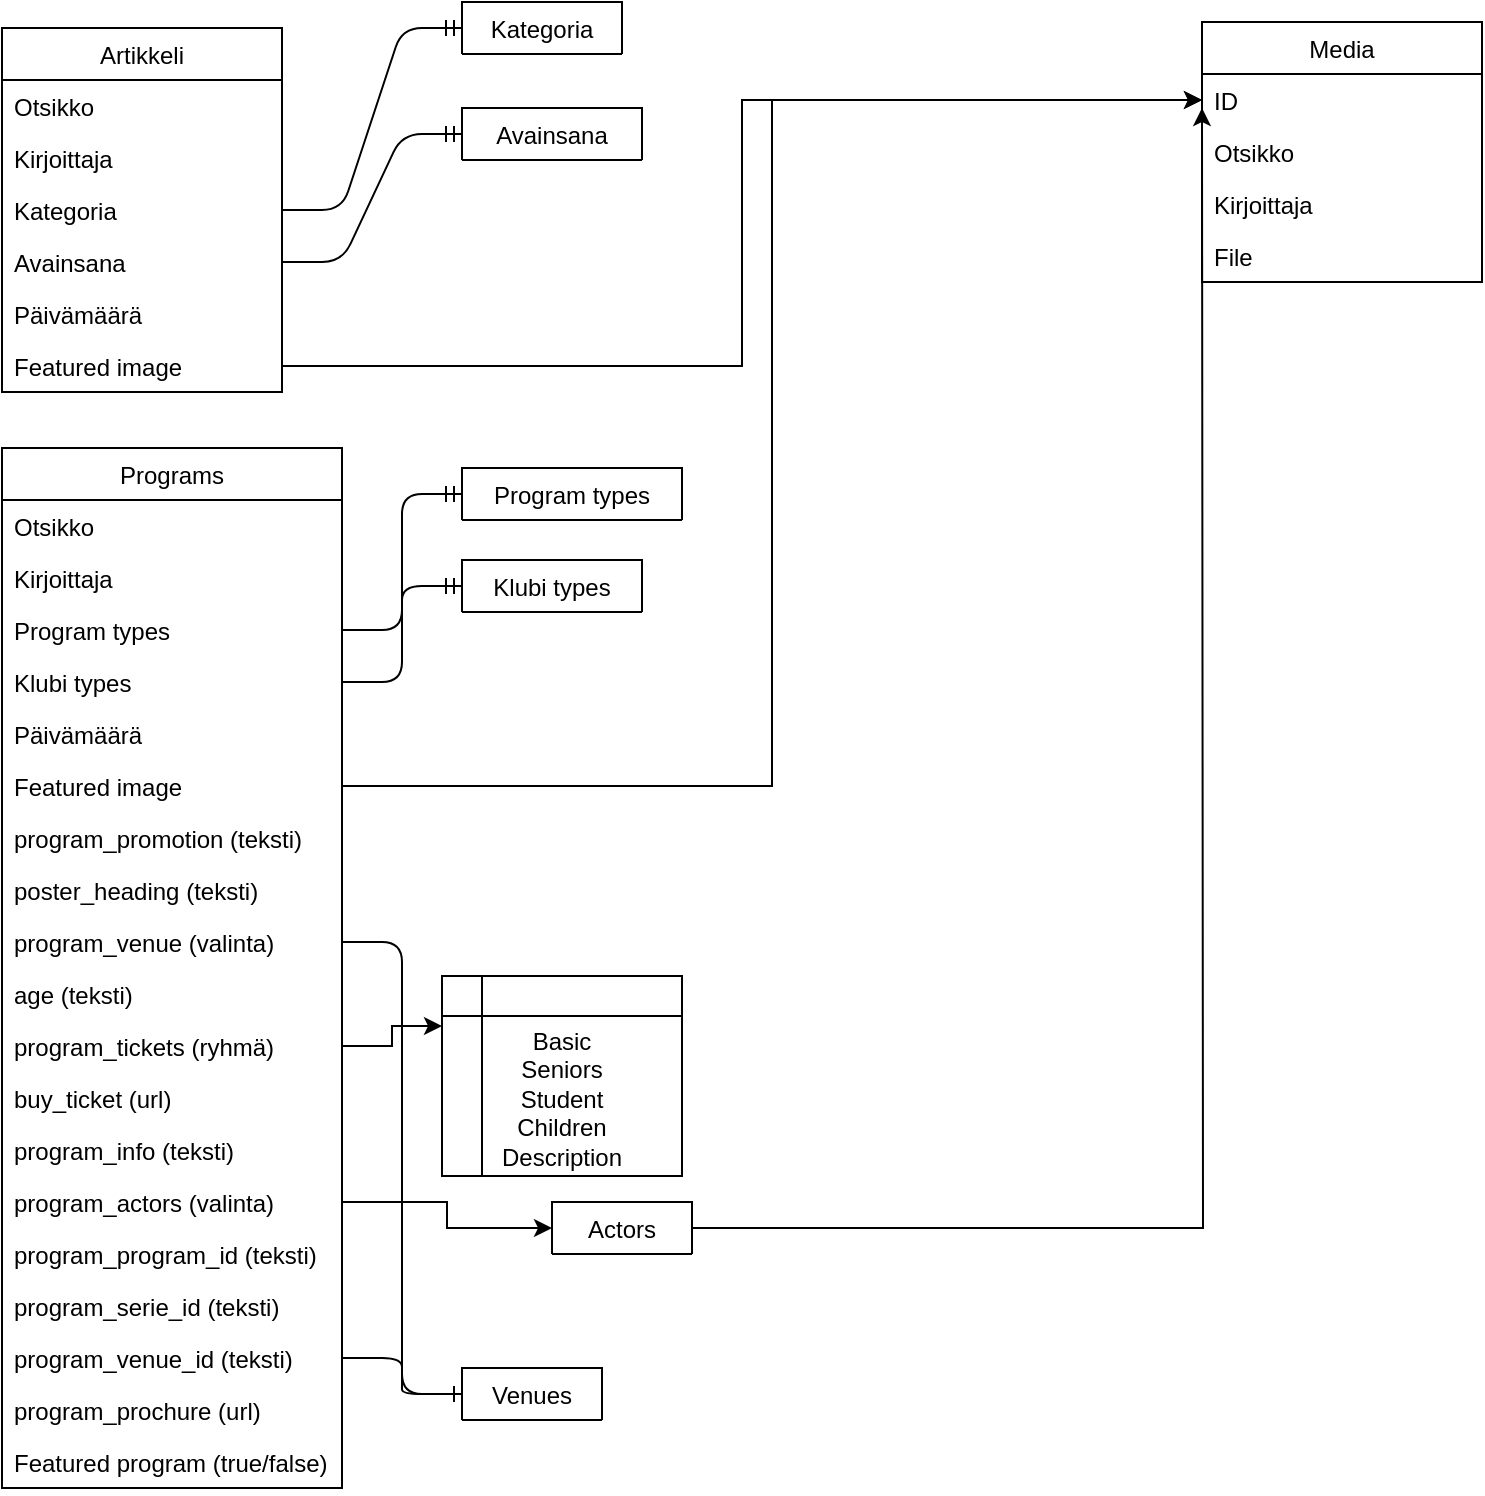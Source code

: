<mxfile pages="1" version="11.2.5" type="github"><diagram id="JylSYpDE7stfheYF5nhb" name="Page-1"><mxGraphModel dx="1298" dy="731" grid="1" gridSize="10" guides="1" tooltips="1" connect="1" arrows="1" fold="1" page="1" pageScale="1" pageWidth="850" pageHeight="1100" math="0" shadow="0"><root><mxCell id="0"/><mxCell id="1" parent="0"/><mxCell id="cHiNyYAELaaAw-eLna-m-2" value="Artikkeli" style="swimlane;fontStyle=0;childLayout=stackLayout;horizontal=1;startSize=26;fillColor=none;horizontalStack=0;resizeParent=1;resizeParentMax=0;resizeLast=0;collapsible=1;marginBottom=0;" vertex="1" parent="1"><mxGeometry x="40" y="40" width="140" height="182" as="geometry"><mxRectangle x="40" y="40" width="70" height="26" as="alternateBounds"/></mxGeometry></mxCell><mxCell id="cHiNyYAELaaAw-eLna-m-3" value="Otsikko" style="text;strokeColor=none;fillColor=none;align=left;verticalAlign=top;spacingLeft=4;spacingRight=4;overflow=hidden;rotatable=0;points=[[0,0.5],[1,0.5]];portConstraint=eastwest;" vertex="1" parent="cHiNyYAELaaAw-eLna-m-2"><mxGeometry y="26" width="140" height="26" as="geometry"/></mxCell><mxCell id="cHiNyYAELaaAw-eLna-m-4" value="Kirjoittaja" style="text;strokeColor=none;fillColor=none;align=left;verticalAlign=top;spacingLeft=4;spacingRight=4;overflow=hidden;rotatable=0;points=[[0,0.5],[1,0.5]];portConstraint=eastwest;" vertex="1" parent="cHiNyYAELaaAw-eLna-m-2"><mxGeometry y="52" width="140" height="26" as="geometry"/></mxCell><mxCell id="cHiNyYAELaaAw-eLna-m-5" value="Kategoria" style="text;strokeColor=none;fillColor=none;align=left;verticalAlign=top;spacingLeft=4;spacingRight=4;overflow=hidden;rotatable=0;points=[[0,0.5],[1,0.5]];portConstraint=eastwest;" vertex="1" parent="cHiNyYAELaaAw-eLna-m-2"><mxGeometry y="78" width="140" height="26" as="geometry"/></mxCell><mxCell id="cHiNyYAELaaAw-eLna-m-13" value="Avainsana" style="text;strokeColor=none;fillColor=none;align=left;verticalAlign=top;spacingLeft=4;spacingRight=4;overflow=hidden;rotatable=0;points=[[0,0.5],[1,0.5]];portConstraint=eastwest;" vertex="1" parent="cHiNyYAELaaAw-eLna-m-2"><mxGeometry y="104" width="140" height="26" as="geometry"/></mxCell><mxCell id="cHiNyYAELaaAw-eLna-m-11" value="Päivämäärä" style="text;strokeColor=none;fillColor=none;align=left;verticalAlign=top;spacingLeft=4;spacingRight=4;overflow=hidden;rotatable=0;points=[[0,0.5],[1,0.5]];portConstraint=eastwest;" vertex="1" parent="cHiNyYAELaaAw-eLna-m-2"><mxGeometry y="130" width="140" height="26" as="geometry"/></mxCell><mxCell id="cHiNyYAELaaAw-eLna-m-12" value="Featured image" style="text;strokeColor=none;fillColor=none;align=left;verticalAlign=top;spacingLeft=4;spacingRight=4;overflow=hidden;rotatable=0;points=[[0,0.5],[1,0.5]];portConstraint=eastwest;" vertex="1" parent="cHiNyYAELaaAw-eLna-m-2"><mxGeometry y="156" width="140" height="26" as="geometry"/></mxCell><mxCell id="cHiNyYAELaaAw-eLna-m-6" value="Kategoria" style="swimlane;fontStyle=0;childLayout=stackLayout;horizontal=1;startSize=26;fillColor=none;horizontalStack=0;resizeParent=1;resizeParentMax=0;resizeLast=0;collapsible=1;marginBottom=0;" vertex="1" collapsed="1" parent="1"><mxGeometry x="270" y="27" width="80" height="26" as="geometry"><mxRectangle x="270" y="27" width="140" height="104" as="alternateBounds"/></mxGeometry></mxCell><mxCell id="cHiNyYAELaaAw-eLna-m-7" value="ID" style="text;strokeColor=none;fillColor=none;align=left;verticalAlign=top;spacingLeft=4;spacingRight=4;overflow=hidden;rotatable=0;points=[[0,0.5],[1,0.5]];portConstraint=eastwest;" vertex="1" parent="cHiNyYAELaaAw-eLna-m-6"><mxGeometry y="26" width="80" height="26" as="geometry"/></mxCell><mxCell id="cHiNyYAELaaAw-eLna-m-8" value="Nimi" style="text;strokeColor=none;fillColor=none;align=left;verticalAlign=top;spacingLeft=4;spacingRight=4;overflow=hidden;rotatable=0;points=[[0,0.5],[1,0.5]];portConstraint=eastwest;" vertex="1" parent="cHiNyYAELaaAw-eLna-m-6"><mxGeometry y="52" width="80" height="26" as="geometry"/></mxCell><mxCell id="cHiNyYAELaaAw-eLna-m-9" value="Kuvaus" style="text;strokeColor=none;fillColor=none;align=left;verticalAlign=top;spacingLeft=4;spacingRight=4;overflow=hidden;rotatable=0;points=[[0,0.5],[1,0.5]];portConstraint=eastwest;" vertex="1" parent="cHiNyYAELaaAw-eLna-m-6"><mxGeometry y="78" width="80" height="26" as="geometry"/></mxCell><mxCell id="cHiNyYAELaaAw-eLna-m-14" value="Avainsana" style="swimlane;fontStyle=0;childLayout=stackLayout;horizontal=1;startSize=26;fillColor=none;horizontalStack=0;resizeParent=1;resizeParentMax=0;resizeLast=0;collapsible=1;marginBottom=0;" vertex="1" collapsed="1" parent="1"><mxGeometry x="270" y="80" width="90" height="26" as="geometry"><mxRectangle x="270" y="144" width="140" height="104" as="alternateBounds"/></mxGeometry></mxCell><mxCell id="cHiNyYAELaaAw-eLna-m-15" value="ID" style="text;strokeColor=none;fillColor=none;align=left;verticalAlign=top;spacingLeft=4;spacingRight=4;overflow=hidden;rotatable=0;points=[[0,0.5],[1,0.5]];portConstraint=eastwest;" vertex="1" parent="cHiNyYAELaaAw-eLna-m-14"><mxGeometry y="26" width="90" height="26" as="geometry"/></mxCell><mxCell id="cHiNyYAELaaAw-eLna-m-16" value="Nimi" style="text;strokeColor=none;fillColor=none;align=left;verticalAlign=top;spacingLeft=4;spacingRight=4;overflow=hidden;rotatable=0;points=[[0,0.5],[1,0.5]];portConstraint=eastwest;" vertex="1" parent="cHiNyYAELaaAw-eLna-m-14"><mxGeometry y="52" width="90" height="26" as="geometry"/></mxCell><mxCell id="cHiNyYAELaaAw-eLna-m-17" value="Kuvaus" style="text;strokeColor=none;fillColor=none;align=left;verticalAlign=top;spacingLeft=4;spacingRight=4;overflow=hidden;rotatable=0;points=[[0,0.5],[1,0.5]];portConstraint=eastwest;" vertex="1" parent="cHiNyYAELaaAw-eLna-m-14"><mxGeometry y="78" width="90" height="26" as="geometry"/></mxCell><mxCell id="cHiNyYAELaaAw-eLna-m-20" value="Programs" style="swimlane;fontStyle=0;childLayout=stackLayout;horizontal=1;startSize=26;fillColor=none;horizontalStack=0;resizeParent=1;resizeParentMax=0;resizeLast=0;collapsible=1;marginBottom=0;" vertex="1" parent="1"><mxGeometry x="40" y="250" width="170" height="520" as="geometry"><mxRectangle x="40" y="40" width="70" height="26" as="alternateBounds"/></mxGeometry></mxCell><mxCell id="cHiNyYAELaaAw-eLna-m-21" value="Otsikko" style="text;strokeColor=none;fillColor=none;align=left;verticalAlign=top;spacingLeft=4;spacingRight=4;overflow=hidden;rotatable=0;points=[[0,0.5],[1,0.5]];portConstraint=eastwest;" vertex="1" parent="cHiNyYAELaaAw-eLna-m-20"><mxGeometry y="26" width="170" height="26" as="geometry"/></mxCell><mxCell id="cHiNyYAELaaAw-eLna-m-22" value="Kirjoittaja" style="text;strokeColor=none;fillColor=none;align=left;verticalAlign=top;spacingLeft=4;spacingRight=4;overflow=hidden;rotatable=0;points=[[0,0.5],[1,0.5]];portConstraint=eastwest;" vertex="1" parent="cHiNyYAELaaAw-eLna-m-20"><mxGeometry y="52" width="170" height="26" as="geometry"/></mxCell><mxCell id="cHiNyYAELaaAw-eLna-m-23" value="Program types" style="text;strokeColor=none;fillColor=none;align=left;verticalAlign=top;spacingLeft=4;spacingRight=4;overflow=hidden;rotatable=0;points=[[0,0.5],[1,0.5]];portConstraint=eastwest;" vertex="1" parent="cHiNyYAELaaAw-eLna-m-20"><mxGeometry y="78" width="170" height="26" as="geometry"/></mxCell><mxCell id="cHiNyYAELaaAw-eLna-m-56" value="Klubi types" style="text;strokeColor=none;fillColor=none;align=left;verticalAlign=top;spacingLeft=4;spacingRight=4;overflow=hidden;rotatable=0;points=[[0,0.5],[1,0.5]];portConstraint=eastwest;" vertex="1" parent="cHiNyYAELaaAw-eLna-m-20"><mxGeometry y="104" width="170" height="26" as="geometry"/></mxCell><mxCell id="cHiNyYAELaaAw-eLna-m-25" value="Päivämäärä" style="text;strokeColor=none;fillColor=none;align=left;verticalAlign=top;spacingLeft=4;spacingRight=4;overflow=hidden;rotatable=0;points=[[0,0.5],[1,0.5]];portConstraint=eastwest;" vertex="1" parent="cHiNyYAELaaAw-eLna-m-20"><mxGeometry y="130" width="170" height="26" as="geometry"/></mxCell><mxCell id="cHiNyYAELaaAw-eLna-m-26" value="Featured image" style="text;strokeColor=none;fillColor=none;align=left;verticalAlign=top;spacingLeft=4;spacingRight=4;overflow=hidden;rotatable=0;points=[[0,0.5],[1,0.5]];portConstraint=eastwest;" vertex="1" parent="cHiNyYAELaaAw-eLna-m-20"><mxGeometry y="156" width="170" height="26" as="geometry"/></mxCell><mxCell id="cHiNyYAELaaAw-eLna-m-35" value="program_promotion (teksti)" style="text;strokeColor=none;fillColor=none;align=left;verticalAlign=top;spacingLeft=4;spacingRight=4;overflow=hidden;rotatable=0;points=[[0,0.5],[1,0.5]];portConstraint=eastwest;" vertex="1" parent="cHiNyYAELaaAw-eLna-m-20"><mxGeometry y="182" width="170" height="26" as="geometry"/></mxCell><mxCell id="cHiNyYAELaaAw-eLna-m-36" value="poster_heading (teksti)" style="text;strokeColor=none;fillColor=none;align=left;verticalAlign=top;spacingLeft=4;spacingRight=4;overflow=hidden;rotatable=0;points=[[0,0.5],[1,0.5]];portConstraint=eastwest;" vertex="1" parent="cHiNyYAELaaAw-eLna-m-20"><mxGeometry y="208" width="170" height="26" as="geometry"/></mxCell><mxCell id="cHiNyYAELaaAw-eLna-m-37" value="program_venue (valinta)" style="text;strokeColor=none;fillColor=none;align=left;verticalAlign=top;spacingLeft=4;spacingRight=4;overflow=hidden;rotatable=0;points=[[0,0.5],[1,0.5]];portConstraint=eastwest;" vertex="1" parent="cHiNyYAELaaAw-eLna-m-20"><mxGeometry y="234" width="170" height="26" as="geometry"/></mxCell><mxCell id="cHiNyYAELaaAw-eLna-m-38" value="age (teksti)" style="text;strokeColor=none;fillColor=none;align=left;verticalAlign=top;spacingLeft=4;spacingRight=4;overflow=hidden;rotatable=0;points=[[0,0.5],[1,0.5]];portConstraint=eastwest;" vertex="1" parent="cHiNyYAELaaAw-eLna-m-20"><mxGeometry y="260" width="170" height="26" as="geometry"/></mxCell><mxCell id="cHiNyYAELaaAw-eLna-m-39" value="program_tickets (ryhmä)" style="text;strokeColor=none;fillColor=none;align=left;verticalAlign=top;spacingLeft=4;spacingRight=4;overflow=hidden;rotatable=0;points=[[0,0.5],[1,0.5]];portConstraint=eastwest;" vertex="1" parent="cHiNyYAELaaAw-eLna-m-20"><mxGeometry y="286" width="170" height="26" as="geometry"/></mxCell><mxCell id="cHiNyYAELaaAw-eLna-m-40" value="buy_ticket (url)" style="text;strokeColor=none;fillColor=none;align=left;verticalAlign=top;spacingLeft=4;spacingRight=4;overflow=hidden;rotatable=0;points=[[0,0.5],[1,0.5]];portConstraint=eastwest;" vertex="1" parent="cHiNyYAELaaAw-eLna-m-20"><mxGeometry y="312" width="170" height="26" as="geometry"/></mxCell><mxCell id="cHiNyYAELaaAw-eLna-m-41" value="program_info (teksti)" style="text;strokeColor=none;fillColor=none;align=left;verticalAlign=top;spacingLeft=4;spacingRight=4;overflow=hidden;rotatable=0;points=[[0,0.5],[1,0.5]];portConstraint=eastwest;" vertex="1" parent="cHiNyYAELaaAw-eLna-m-20"><mxGeometry y="338" width="170" height="26" as="geometry"/></mxCell><mxCell id="cHiNyYAELaaAw-eLna-m-42" value="program_actors (valinta)" style="text;strokeColor=none;fillColor=none;align=left;verticalAlign=top;spacingLeft=4;spacingRight=4;overflow=hidden;rotatable=0;points=[[0,0.5],[1,0.5]];portConstraint=eastwest;" vertex="1" parent="cHiNyYAELaaAw-eLna-m-20"><mxGeometry y="364" width="170" height="26" as="geometry"/></mxCell><mxCell id="cHiNyYAELaaAw-eLna-m-43" value="program_program_id (teksti)" style="text;strokeColor=none;fillColor=none;align=left;verticalAlign=top;spacingLeft=4;spacingRight=4;overflow=hidden;rotatable=0;points=[[0,0.5],[1,0.5]];portConstraint=eastwest;" vertex="1" parent="cHiNyYAELaaAw-eLna-m-20"><mxGeometry y="390" width="170" height="26" as="geometry"/></mxCell><mxCell id="cHiNyYAELaaAw-eLna-m-44" value="program_serie_id (teksti)" style="text;strokeColor=none;fillColor=none;align=left;verticalAlign=top;spacingLeft=4;spacingRight=4;overflow=hidden;rotatable=0;points=[[0,0.5],[1,0.5]];portConstraint=eastwest;" vertex="1" parent="cHiNyYAELaaAw-eLna-m-20"><mxGeometry y="416" width="170" height="26" as="geometry"/></mxCell><mxCell id="cHiNyYAELaaAw-eLna-m-45" value="program_venue_id (teksti)" style="text;strokeColor=none;fillColor=none;align=left;verticalAlign=top;spacingLeft=4;spacingRight=4;overflow=hidden;rotatable=0;points=[[0,0.5],[1,0.5]];portConstraint=eastwest;" vertex="1" parent="cHiNyYAELaaAw-eLna-m-20"><mxGeometry y="442" width="170" height="26" as="geometry"/></mxCell><mxCell id="cHiNyYAELaaAw-eLna-m-46" value="program_prochure (url)" style="text;strokeColor=none;fillColor=none;align=left;verticalAlign=top;spacingLeft=4;spacingRight=4;overflow=hidden;rotatable=0;points=[[0,0.5],[1,0.5]];portConstraint=eastwest;" vertex="1" parent="cHiNyYAELaaAw-eLna-m-20"><mxGeometry y="468" width="170" height="26" as="geometry"/></mxCell><mxCell id="cHiNyYAELaaAw-eLna-m-91" value="Featured program (true/false)" style="text;strokeColor=none;fillColor=none;align=left;verticalAlign=top;spacingLeft=4;spacingRight=4;overflow=hidden;rotatable=0;points=[[0,0.5],[1,0.5]];portConstraint=eastwest;" vertex="1" parent="cHiNyYAELaaAw-eLna-m-20"><mxGeometry y="494" width="170" height="26" as="geometry"/></mxCell><mxCell id="cHiNyYAELaaAw-eLna-m-27" value="Program types" style="swimlane;fontStyle=0;childLayout=stackLayout;horizontal=1;startSize=26;fillColor=none;horizontalStack=0;resizeParent=1;resizeParentMax=0;resizeLast=0;collapsible=1;marginBottom=0;" vertex="1" collapsed="1" parent="1"><mxGeometry x="270" y="260" width="110" height="26" as="geometry"><mxRectangle x="270" y="260" width="100" height="104" as="alternateBounds"/></mxGeometry></mxCell><mxCell id="cHiNyYAELaaAw-eLna-m-28" value="ID" style="text;strokeColor=none;fillColor=none;align=left;verticalAlign=top;spacingLeft=4;spacingRight=4;overflow=hidden;rotatable=0;points=[[0,0.5],[1,0.5]];portConstraint=eastwest;" vertex="1" parent="cHiNyYAELaaAw-eLna-m-27"><mxGeometry y="26" width="110" height="26" as="geometry"/></mxCell><mxCell id="cHiNyYAELaaAw-eLna-m-29" value="Nimi" style="text;strokeColor=none;fillColor=none;align=left;verticalAlign=top;spacingLeft=4;spacingRight=4;overflow=hidden;rotatable=0;points=[[0,0.5],[1,0.5]];portConstraint=eastwest;" vertex="1" parent="cHiNyYAELaaAw-eLna-m-27"><mxGeometry y="52" width="110" height="26" as="geometry"/></mxCell><mxCell id="cHiNyYAELaaAw-eLna-m-30" value="Kuvaus" style="text;strokeColor=none;fillColor=none;align=left;verticalAlign=top;spacingLeft=4;spacingRight=4;overflow=hidden;rotatable=0;points=[[0,0.5],[1,0.5]];portConstraint=eastwest;" vertex="1" parent="cHiNyYAELaaAw-eLna-m-27"><mxGeometry y="78" width="110" height="26" as="geometry"/></mxCell><mxCell id="cHiNyYAELaaAw-eLna-m-31" value="Klubi types" style="swimlane;fontStyle=0;childLayout=stackLayout;horizontal=1;startSize=26;fillColor=none;horizontalStack=0;resizeParent=1;resizeParentMax=0;resizeLast=0;collapsible=1;marginBottom=0;" vertex="1" collapsed="1" parent="1"><mxGeometry x="270" y="306" width="90" height="26" as="geometry"><mxRectangle x="270" y="370" width="100" height="104" as="alternateBounds"/></mxGeometry></mxCell><mxCell id="cHiNyYAELaaAw-eLna-m-32" value="ID" style="text;strokeColor=none;fillColor=none;align=left;verticalAlign=top;spacingLeft=4;spacingRight=4;overflow=hidden;rotatable=0;points=[[0,0.5],[1,0.5]];portConstraint=eastwest;" vertex="1" parent="cHiNyYAELaaAw-eLna-m-31"><mxGeometry y="26" width="90" height="26" as="geometry"/></mxCell><mxCell id="cHiNyYAELaaAw-eLna-m-33" value="Nimi" style="text;strokeColor=none;fillColor=none;align=left;verticalAlign=top;spacingLeft=4;spacingRight=4;overflow=hidden;rotatable=0;points=[[0,0.5],[1,0.5]];portConstraint=eastwest;" vertex="1" parent="cHiNyYAELaaAw-eLna-m-31"><mxGeometry y="52" width="90" height="26" as="geometry"/></mxCell><mxCell id="cHiNyYAELaaAw-eLna-m-34" value="Kuvaus" style="text;strokeColor=none;fillColor=none;align=left;verticalAlign=top;spacingLeft=4;spacingRight=4;overflow=hidden;rotatable=0;points=[[0,0.5],[1,0.5]];portConstraint=eastwest;" vertex="1" parent="cHiNyYAELaaAw-eLna-m-31"><mxGeometry y="78" width="90" height="26" as="geometry"/></mxCell><mxCell id="cHiNyYAELaaAw-eLna-m-47" value="Actors" style="swimlane;fontStyle=0;childLayout=stackLayout;horizontal=1;startSize=26;fillColor=none;horizontalStack=0;resizeParent=1;resizeParentMax=0;resizeLast=0;collapsible=1;marginBottom=0;" vertex="1" collapsed="1" parent="1"><mxGeometry x="315" y="627" width="70" height="26" as="geometry"><mxRectangle x="240" y="630" width="140" height="156" as="alternateBounds"/></mxGeometry></mxCell><mxCell id="cHiNyYAELaaAw-eLna-m-48" value="ID" style="text;strokeColor=none;fillColor=none;align=left;verticalAlign=top;spacingLeft=4;spacingRight=4;overflow=hidden;rotatable=0;points=[[0,0.5],[1,0.5]];portConstraint=eastwest;" vertex="1" parent="cHiNyYAELaaAw-eLna-m-47"><mxGeometry y="26" width="70" height="26" as="geometry"/></mxCell><mxCell id="cHiNyYAELaaAw-eLna-m-59" value="Otsikko" style="text;strokeColor=none;fillColor=none;align=left;verticalAlign=top;spacingLeft=4;spacingRight=4;overflow=hidden;rotatable=0;points=[[0,0.5],[1,0.5]];portConstraint=eastwest;" vertex="1" parent="cHiNyYAELaaAw-eLna-m-47"><mxGeometry y="52" width="70" height="26" as="geometry"/></mxCell><mxCell id="cHiNyYAELaaAw-eLna-m-52" value="Firstname" style="text;strokeColor=none;fillColor=none;align=left;verticalAlign=top;spacingLeft=4;spacingRight=4;overflow=hidden;rotatable=0;points=[[0,0.5],[1,0.5]];portConstraint=eastwest;" vertex="1" parent="cHiNyYAELaaAw-eLna-m-47"><mxGeometry y="78" width="70" height="26" as="geometry"/></mxCell><mxCell id="cHiNyYAELaaAw-eLna-m-54" value="Lastname" style="text;strokeColor=none;fillColor=none;align=left;verticalAlign=top;spacingLeft=4;spacingRight=4;overflow=hidden;rotatable=0;points=[[0,0.5],[1,0.5]];portConstraint=eastwest;" vertex="1" parent="cHiNyYAELaaAw-eLna-m-47"><mxGeometry y="104" width="70" height="26" as="geometry"/></mxCell><mxCell id="cHiNyYAELaaAw-eLna-m-53" value="Featured image" style="text;strokeColor=none;fillColor=none;align=left;verticalAlign=top;spacingLeft=4;spacingRight=4;overflow=hidden;rotatable=0;points=[[0,0.5],[1,0.5]];portConstraint=eastwest;" vertex="1" parent="cHiNyYAELaaAw-eLna-m-47"><mxGeometry y="130" width="70" height="26" as="geometry"/></mxCell><mxCell id="cHiNyYAELaaAw-eLna-m-58" style="edgeStyle=orthogonalEdgeStyle;rounded=0;orthogonalLoop=1;jettySize=auto;html=1;entryX=0;entryY=0.5;entryDx=0;entryDy=0;" edge="1" parent="1" source="cHiNyYAELaaAw-eLna-m-42" target="cHiNyYAELaaAw-eLna-m-48"><mxGeometry relative="1" as="geometry"/></mxCell><mxCell id="cHiNyYAELaaAw-eLna-m-60" value="&lt;div&gt;Basic&lt;/div&gt;&lt;div&gt;Seniors&lt;/div&gt;&lt;div&gt;Student&lt;/div&gt;&lt;div&gt;Children&lt;/div&gt;&lt;div&gt;Description&lt;br&gt;&lt;/div&gt;" style="shape=internalStorage;whiteSpace=wrap;html=1;backgroundOutline=1;align=center;verticalAlign=bottom;" vertex="1" parent="1"><mxGeometry x="260" y="514" width="120" height="100" as="geometry"/></mxCell><mxCell id="cHiNyYAELaaAw-eLna-m-61" style="edgeStyle=orthogonalEdgeStyle;rounded=0;orthogonalLoop=1;jettySize=auto;html=1;entryX=0;entryY=0.25;entryDx=0;entryDy=0;" edge="1" parent="1" source="cHiNyYAELaaAw-eLna-m-39" target="cHiNyYAELaaAw-eLna-m-60"><mxGeometry relative="1" as="geometry"/></mxCell><mxCell id="cHiNyYAELaaAw-eLna-m-62" value="Venues" style="swimlane;fontStyle=0;childLayout=stackLayout;horizontal=1;startSize=26;fillColor=none;horizontalStack=0;resizeParent=1;resizeParentMax=0;resizeLast=0;collapsible=1;marginBottom=0;" vertex="1" collapsed="1" parent="1"><mxGeometry x="270" y="710" width="70" height="26" as="geometry"><mxRectangle x="347" y="731" width="155" height="182" as="alternateBounds"/></mxGeometry></mxCell><mxCell id="cHiNyYAELaaAw-eLna-m-63" value="ID" style="text;strokeColor=none;fillColor=none;align=left;verticalAlign=top;spacingLeft=4;spacingRight=4;overflow=hidden;rotatable=0;points=[[0,0.5],[1,0.5]];portConstraint=eastwest;" vertex="1" parent="cHiNyYAELaaAw-eLna-m-62"><mxGeometry y="26" width="70" height="26" as="geometry"/></mxCell><mxCell id="cHiNyYAELaaAw-eLna-m-64" value="venue_venue_id" style="text;strokeColor=none;fillColor=none;align=left;verticalAlign=top;spacingLeft=4;spacingRight=4;overflow=hidden;rotatable=0;points=[[0,0.5],[1,0.5]];portConstraint=eastwest;" vertex="1" parent="cHiNyYAELaaAw-eLna-m-62"><mxGeometry y="52" width="70" height="26" as="geometry"/></mxCell><mxCell id="cHiNyYAELaaAw-eLna-m-65" value="venue_map (tiedosto)" style="text;strokeColor=none;fillColor=none;align=left;verticalAlign=top;spacingLeft=4;spacingRight=4;overflow=hidden;rotatable=0;points=[[0,0.5],[1,0.5]];portConstraint=eastwest;" vertex="1" parent="cHiNyYAELaaAw-eLna-m-62"><mxGeometry y="78" width="70" height="26" as="geometry"/></mxCell><mxCell id="cHiNyYAELaaAw-eLna-m-66" value="venue_symbol (kuva)" style="text;strokeColor=none;fillColor=none;align=left;verticalAlign=top;spacingLeft=4;spacingRight=4;overflow=hidden;rotatable=0;points=[[0,0.5],[1,0.5]];portConstraint=eastwest;" vertex="1" parent="cHiNyYAELaaAw-eLna-m-62"><mxGeometry y="104" width="70" height="26" as="geometry"/></mxCell><mxCell id="cHiNyYAELaaAw-eLna-m-67" value="venue_hero_symbol (kuva)" style="text;strokeColor=none;fillColor=none;align=left;verticalAlign=top;spacingLeft=4;spacingRight=4;overflow=hidden;rotatable=0;points=[[0,0.5],[1,0.5]];portConstraint=eastwest;" vertex="1" parent="cHiNyYAELaaAw-eLna-m-62"><mxGeometry y="130" width="70" height="26" as="geometry"/></mxCell><mxCell id="cHiNyYAELaaAw-eLna-m-93" value="Otsikko" style="text;strokeColor=none;fillColor=none;align=left;verticalAlign=top;spacingLeft=4;spacingRight=4;overflow=hidden;rotatable=0;points=[[0,0.5],[1,0.5]];portConstraint=eastwest;" vertex="1" parent="cHiNyYAELaaAw-eLna-m-62"><mxGeometry y="156" width="70" height="26" as="geometry"/></mxCell><mxCell id="cHiNyYAELaaAw-eLna-m-70" value="" style="edgeStyle=entityRelationEdgeStyle;fontSize=12;html=1;endArrow=ERmandOne;exitX=1;exitY=0.5;exitDx=0;exitDy=0;entryX=0;entryY=0.5;entryDx=0;entryDy=0;" edge="1" parent="1" source="cHiNyYAELaaAw-eLna-m-23" target="cHiNyYAELaaAw-eLna-m-28"><mxGeometry width="100" height="100" relative="1" as="geometry"><mxPoint x="180" y="440" as="sourcePoint"/><mxPoint x="280" y="340" as="targetPoint"/></mxGeometry></mxCell><mxCell id="cHiNyYAELaaAw-eLna-m-71" value="" style="edgeStyle=entityRelationEdgeStyle;fontSize=12;html=1;endArrow=ERmandOne;exitX=1;exitY=0.5;exitDx=0;exitDy=0;entryX=0;entryY=0.5;entryDx=0;entryDy=0;" edge="1" parent="1" source="cHiNyYAELaaAw-eLna-m-56" target="cHiNyYAELaaAw-eLna-m-32"><mxGeometry width="100" height="100" relative="1" as="geometry"><mxPoint x="190" y="355" as="sourcePoint"/><mxPoint x="280" y="309" as="targetPoint"/></mxGeometry></mxCell><mxCell id="cHiNyYAELaaAw-eLna-m-72" value="" style="edgeStyle=entityRelationEdgeStyle;fontSize=12;html=1;endArrow=ERmandOne;exitX=1;exitY=0.5;exitDx=0;exitDy=0;entryX=0;entryY=0.5;entryDx=0;entryDy=0;" edge="1" parent="1" source="cHiNyYAELaaAw-eLna-m-5" target="cHiNyYAELaaAw-eLna-m-7"><mxGeometry width="100" height="100" relative="1" as="geometry"><mxPoint x="190" y="355" as="sourcePoint"/><mxPoint x="280" y="283" as="targetPoint"/></mxGeometry></mxCell><mxCell id="cHiNyYAELaaAw-eLna-m-73" value="" style="edgeStyle=entityRelationEdgeStyle;fontSize=12;html=1;endArrow=ERmandOne;exitX=1;exitY=0.5;exitDx=0;exitDy=0;entryX=0;entryY=0.5;entryDx=0;entryDy=0;" edge="1" parent="1" source="cHiNyYAELaaAw-eLna-m-13" target="cHiNyYAELaaAw-eLna-m-15"><mxGeometry width="100" height="100" relative="1" as="geometry"><mxPoint x="190" y="141" as="sourcePoint"/><mxPoint x="280" y="50" as="targetPoint"/></mxGeometry></mxCell><mxCell id="cHiNyYAELaaAw-eLna-m-74" value="Media" style="swimlane;fontStyle=0;childLayout=stackLayout;horizontal=1;startSize=26;fillColor=none;horizontalStack=0;resizeParent=1;resizeParentMax=0;resizeLast=0;collapsible=1;marginBottom=0;" vertex="1" parent="1"><mxGeometry x="640" y="37" width="140" height="130" as="geometry"><mxRectangle x="40" y="40" width="70" height="26" as="alternateBounds"/></mxGeometry></mxCell><mxCell id="cHiNyYAELaaAw-eLna-m-75" value="ID" style="text;strokeColor=none;fillColor=none;align=left;verticalAlign=top;spacingLeft=4;spacingRight=4;overflow=hidden;rotatable=0;points=[[0,0.5],[1,0.5]];portConstraint=eastwest;" vertex="1" parent="cHiNyYAELaaAw-eLna-m-74"><mxGeometry y="26" width="140" height="26" as="geometry"/></mxCell><mxCell id="cHiNyYAELaaAw-eLna-m-82" value="Otsikko" style="text;strokeColor=none;fillColor=none;align=left;verticalAlign=top;spacingLeft=4;spacingRight=4;overflow=hidden;rotatable=0;points=[[0,0.5],[1,0.5]];portConstraint=eastwest;" vertex="1" parent="cHiNyYAELaaAw-eLna-m-74"><mxGeometry y="52" width="140" height="26" as="geometry"/></mxCell><mxCell id="cHiNyYAELaaAw-eLna-m-76" value="Kirjoittaja" style="text;strokeColor=none;fillColor=none;align=left;verticalAlign=top;spacingLeft=4;spacingRight=4;overflow=hidden;rotatable=0;points=[[0,0.5],[1,0.5]];portConstraint=eastwest;" vertex="1" parent="cHiNyYAELaaAw-eLna-m-74"><mxGeometry y="78" width="140" height="26" as="geometry"/></mxCell><mxCell id="cHiNyYAELaaAw-eLna-m-80" value="File" style="text;strokeColor=none;fillColor=none;align=left;verticalAlign=top;spacingLeft=4;spacingRight=4;overflow=hidden;rotatable=0;points=[[0,0.5],[1,0.5]];portConstraint=eastwest;" vertex="1" parent="cHiNyYAELaaAw-eLna-m-74"><mxGeometry y="104" width="140" height="26" as="geometry"/></mxCell><mxCell id="cHiNyYAELaaAw-eLna-m-81" style="edgeStyle=orthogonalEdgeStyle;rounded=0;orthogonalLoop=1;jettySize=auto;html=1;entryX=0;entryY=0.5;entryDx=0;entryDy=0;" edge="1" parent="1" source="cHiNyYAELaaAw-eLna-m-12" target="cHiNyYAELaaAw-eLna-m-75"><mxGeometry relative="1" as="geometry"/></mxCell><mxCell id="cHiNyYAELaaAw-eLna-m-83" style="edgeStyle=orthogonalEdgeStyle;rounded=0;orthogonalLoop=1;jettySize=auto;html=1;" edge="1" parent="1" source="cHiNyYAELaaAw-eLna-m-26" target="cHiNyYAELaaAw-eLna-m-75"><mxGeometry relative="1" as="geometry"/></mxCell><mxCell id="cHiNyYAELaaAw-eLna-m-84" style="edgeStyle=orthogonalEdgeStyle;rounded=0;orthogonalLoop=1;jettySize=auto;html=1;" edge="1" parent="1" source="cHiNyYAELaaAw-eLna-m-53"><mxGeometry relative="1" as="geometry"><mxPoint x="640" y="80" as="targetPoint"/></mxGeometry></mxCell><mxCell id="cHiNyYAELaaAw-eLna-m-85" value="" style="edgeStyle=entityRelationEdgeStyle;fontSize=12;html=1;endArrow=ERone;endFill=1;exitX=1;exitY=0.5;exitDx=0;exitDy=0;entryX=0;entryY=0.5;entryDx=0;entryDy=0;" edge="1" parent="1" source="cHiNyYAELaaAw-eLna-m-45" target="cHiNyYAELaaAw-eLna-m-64"><mxGeometry width="100" height="100" relative="1" as="geometry"><mxPoint x="180" y="890" as="sourcePoint"/><mxPoint x="280" y="790" as="targetPoint"/></mxGeometry></mxCell><mxCell id="cHiNyYAELaaAw-eLna-m-92" value="" style="edgeStyle=entityRelationEdgeStyle;fontSize=12;html=1;endArrow=ERone;endFill=1;entryX=0;entryY=0.5;entryDx=0;entryDy=0;" edge="1" parent="1" source="cHiNyYAELaaAw-eLna-m-37" target="cHiNyYAELaaAw-eLna-m-63"><mxGeometry width="100" height="100" relative="1" as="geometry"><mxPoint x="220" y="741" as="sourcePoint"/><mxPoint x="400" y="826" as="targetPoint"/></mxGeometry></mxCell></root></mxGraphModel></diagram></mxfile>